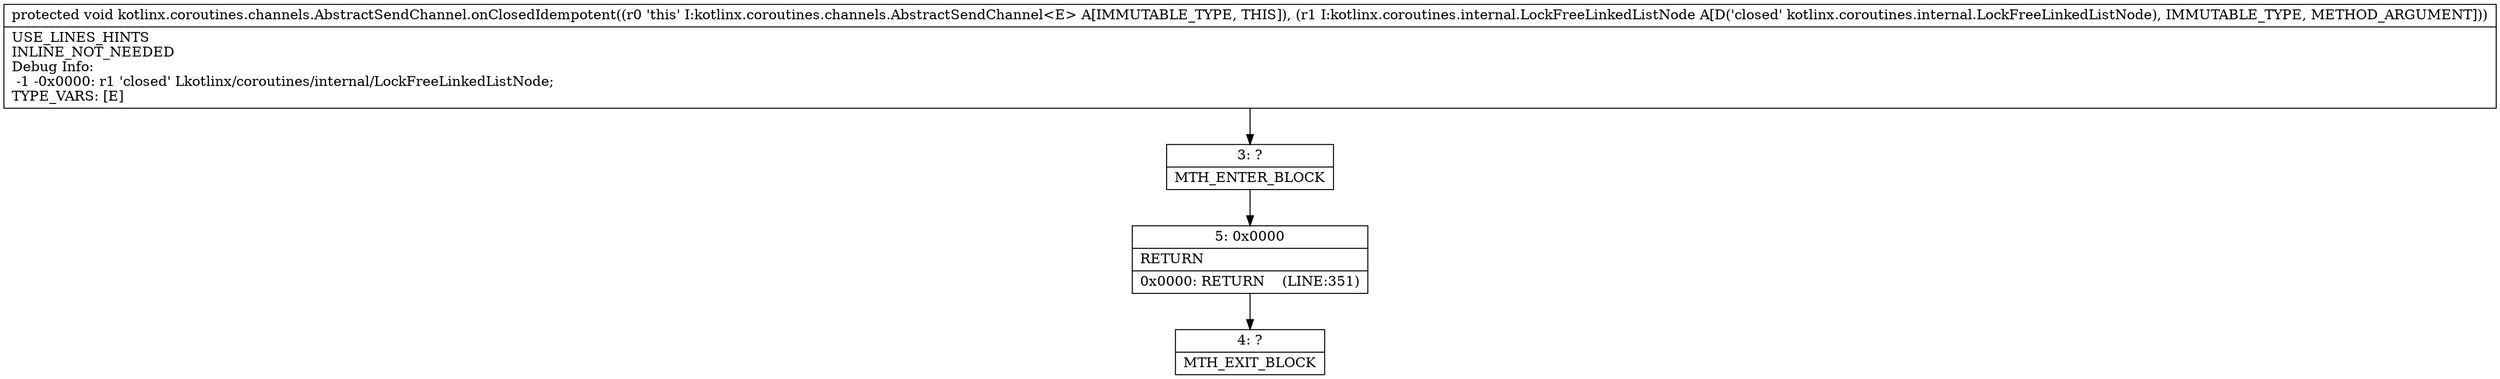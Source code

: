 digraph "CFG forkotlinx.coroutines.channels.AbstractSendChannel.onClosedIdempotent(Lkotlinx\/coroutines\/internal\/LockFreeLinkedListNode;)V" {
Node_3 [shape=record,label="{3\:\ ?|MTH_ENTER_BLOCK\l}"];
Node_5 [shape=record,label="{5\:\ 0x0000|RETURN\l|0x0000: RETURN    (LINE:351)\l}"];
Node_4 [shape=record,label="{4\:\ ?|MTH_EXIT_BLOCK\l}"];
MethodNode[shape=record,label="{protected void kotlinx.coroutines.channels.AbstractSendChannel.onClosedIdempotent((r0 'this' I:kotlinx.coroutines.channels.AbstractSendChannel\<E\> A[IMMUTABLE_TYPE, THIS]), (r1 I:kotlinx.coroutines.internal.LockFreeLinkedListNode A[D('closed' kotlinx.coroutines.internal.LockFreeLinkedListNode), IMMUTABLE_TYPE, METHOD_ARGUMENT]))  | USE_LINES_HINTS\lINLINE_NOT_NEEDED\lDebug Info:\l  \-1 \-0x0000: r1 'closed' Lkotlinx\/coroutines\/internal\/LockFreeLinkedListNode;\lTYPE_VARS: [E]\l}"];
MethodNode -> Node_3;Node_3 -> Node_5;
Node_5 -> Node_4;
}

